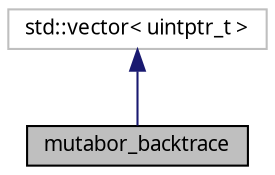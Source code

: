 digraph "mutabor_backtrace"
{
  edge [fontname="Sans",fontsize="10",labelfontname="Sans",labelfontsize="10"];
  node [fontname="Sans",fontsize="10",shape=record];
  Node0 [label="mutabor_backtrace",height=0.2,width=0.4,color="black", fillcolor="grey75", style="filled", fontcolor="black"];
  Node1 -> Node0 [dir="back",color="midnightblue",fontsize="10",style="solid",fontname="Sans"];
  Node1 [label="std::vector\< uintptr_t \>",height=0.2,width=0.4,color="grey75", fillcolor="white", style="filled",tooltip="STL class. "];
}
